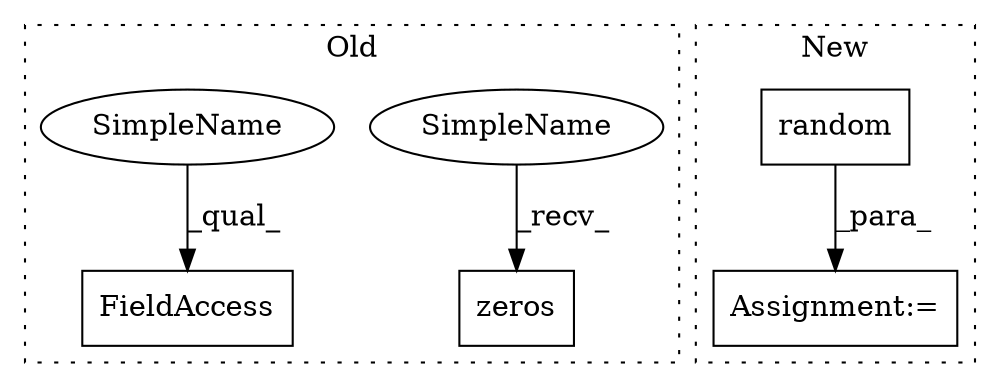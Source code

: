 digraph G {
subgraph cluster0 {
1 [label="zeros" a="32" s="894,920" l="11,2" shape="box"];
4 [label="FieldAccess" a="22" s="733" l="12" shape="box"];
5 [label="SimpleName" a="42" s="888" l="5" shape="ellipse"];
6 [label="SimpleName" a="42" s="733" l="5" shape="ellipse"];
label = "Old";
style="dotted";
}
subgraph cluster1 {
2 [label="random" a="32" s="740,764" l="7,1" shape="box"];
3 [label="Assignment:=" a="7" s="732" l="1" shape="box"];
label = "New";
style="dotted";
}
2 -> 3 [label="_para_"];
5 -> 1 [label="_recv_"];
6 -> 4 [label="_qual_"];
}